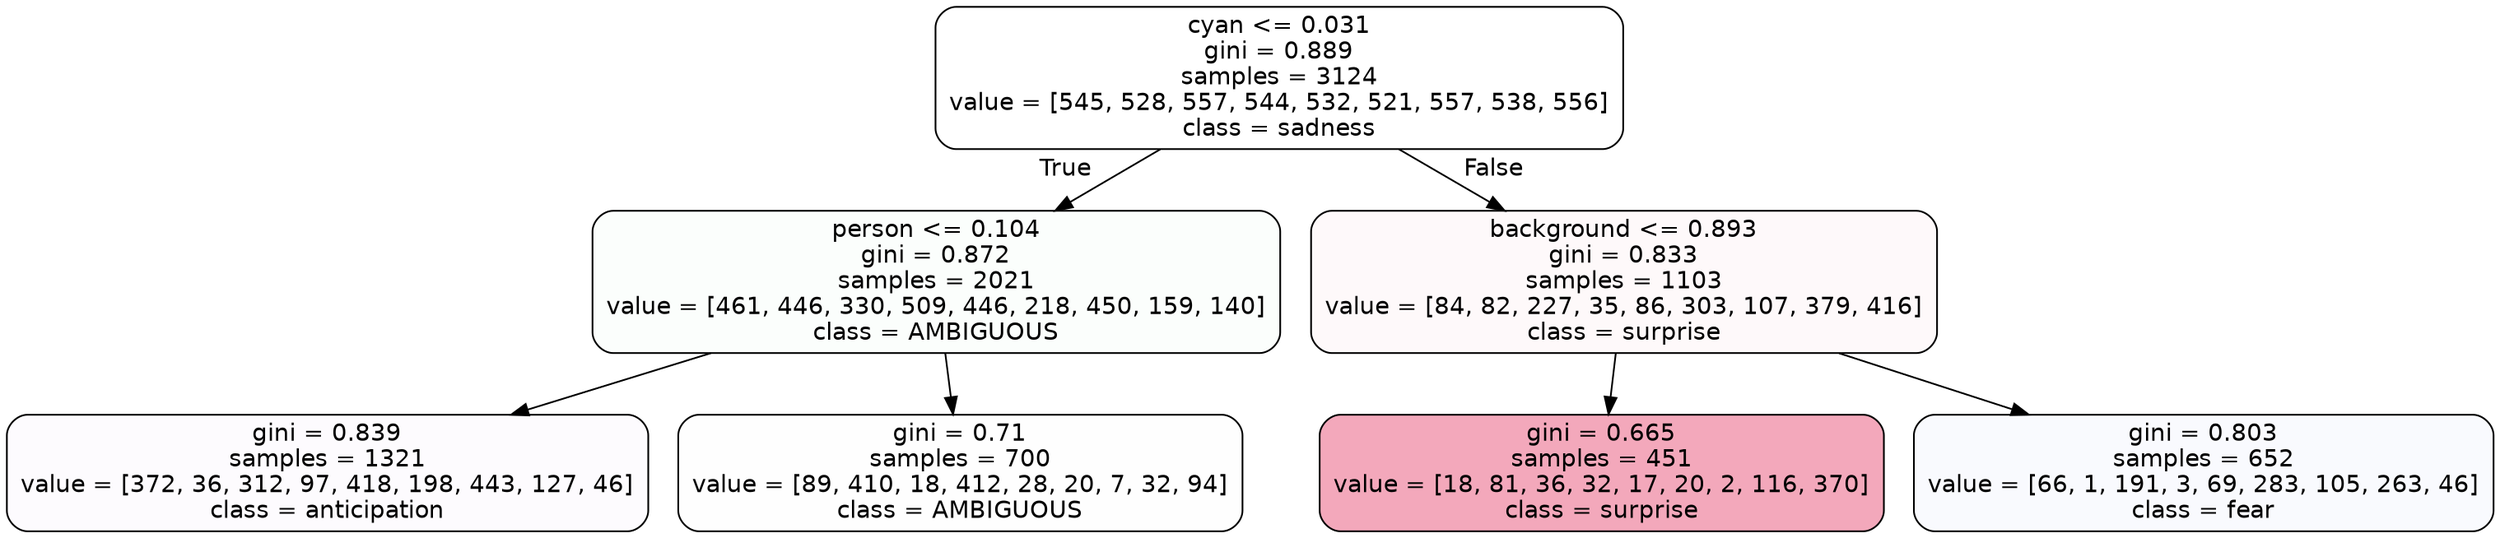 digraph Tree {
node [shape=box, style="filled, rounded", color="black", fontname=helvetica] ;
edge [fontname=helvetica] ;
0 [label="cyan <= 0.031\ngini = 0.889\nsamples = 3124\nvalue = [545, 528, 557, 544, 532, 521, 557, 538, 556]\nclass = sadness", fillcolor="#64e53900"] ;
1 [label="person <= 0.104\ngini = 0.872\nsamples = 2021\nvalue = [461, 446, 330, 509, 446, 218, 450, 159, 140]\nclass = AMBIGUOUS", fillcolor="#39e58105"] ;
0 -> 1 [labeldistance=2.5, labelangle=45, headlabel="True"] ;
2 [label="gini = 0.839\nsamples = 1321\nvalue = [372, 36, 312, 97, 418, 198, 443, 127, 46]\nclass = anticipation", fillcolor="#8139e504"] ;
1 -> 2 ;
3 [label="gini = 0.71\nsamples = 700\nvalue = [89, 410, 18, 412, 28, 20, 7, 32, 94]\nclass = AMBIGUOUS", fillcolor="#39e58101"] ;
1 -> 3 ;
4 [label="background <= 0.893\ngini = 0.833\nsamples = 1103\nvalue = [84, 82, 227, 35, 86, 303, 107, 379, 416]\nclass = surprise", fillcolor="#e5396407"] ;
0 -> 4 [labeldistance=2.5, labelangle=-45, headlabel="False"] ;
5 [label="gini = 0.665\nsamples = 451\nvalue = [18, 81, 36, 32, 17, 20, 2, 116, 370]\nclass = surprise", fillcolor="#e5396470"] ;
4 -> 5 ;
6 [label="gini = 0.803\nsamples = 652\nvalue = [66, 1, 191, 3, 69, 283, 105, 263, 46]\nclass = fear", fillcolor="#3964e507"] ;
4 -> 6 ;
}